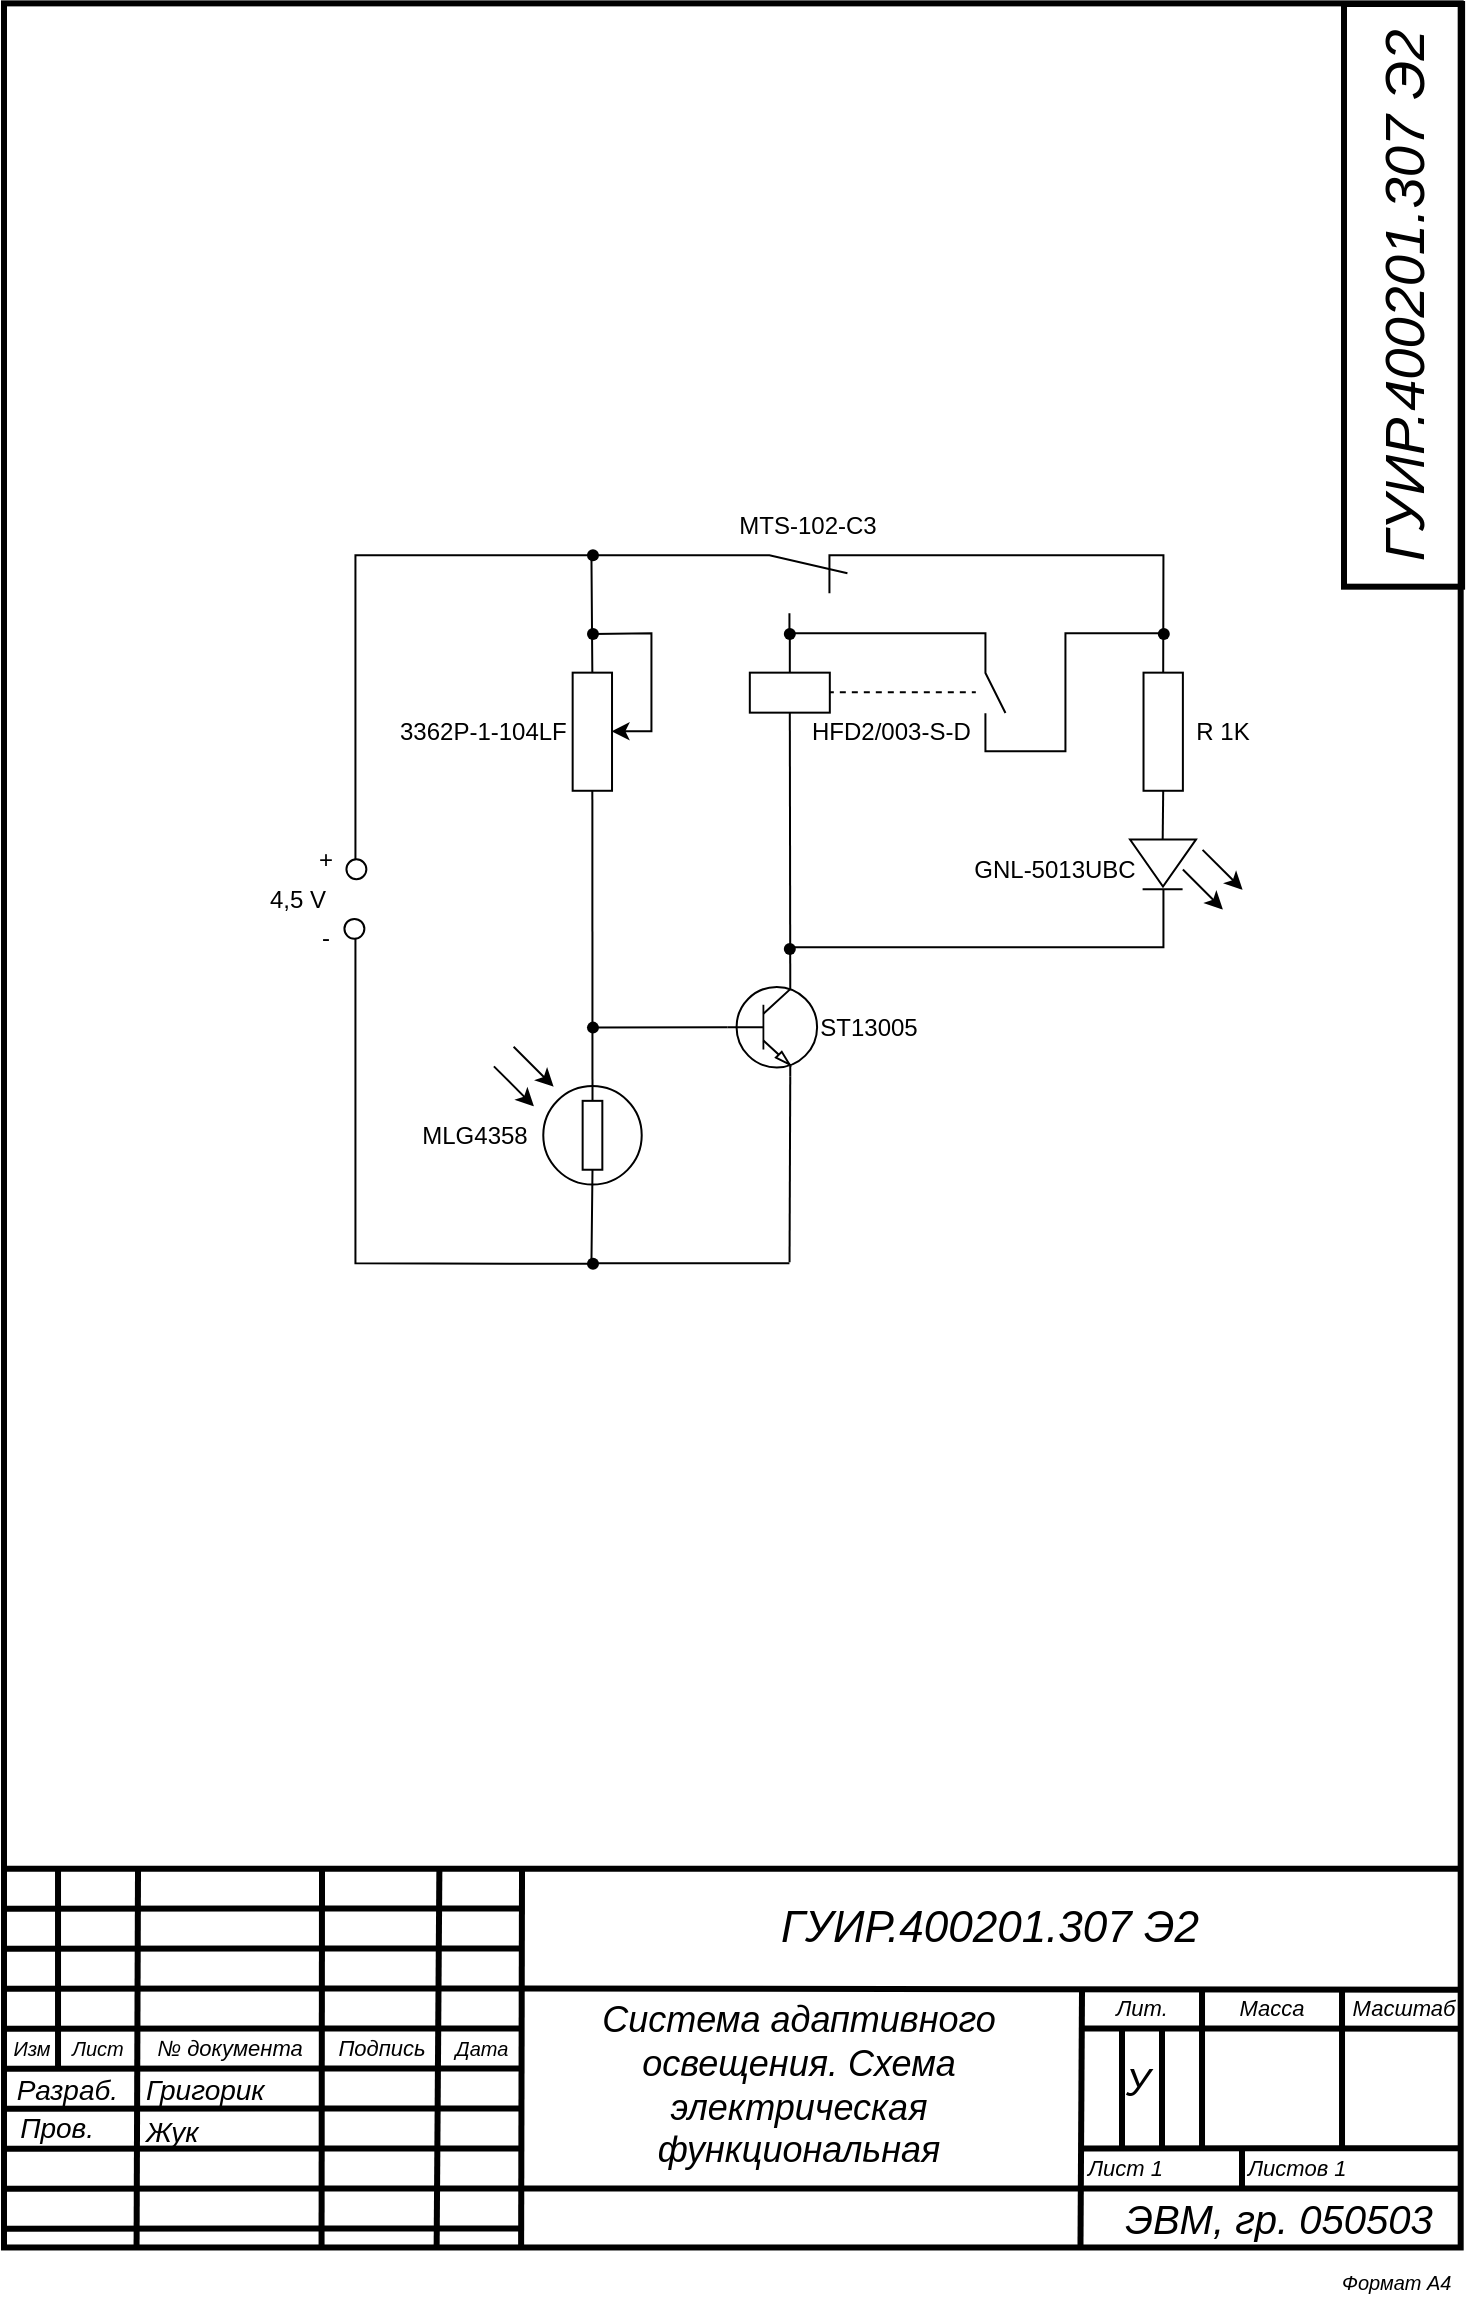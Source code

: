 <mxfile version="20.3.0" type="device"><diagram id="VF8pdzyM7ZL6L7GHboUC" name="Page-1"><mxGraphModel dx="2031" dy="1236" grid="1" gridSize="9.842" guides="0" tooltips="1" connect="1" arrows="1" fold="1" page="1" pageScale="1" pageWidth="827" pageHeight="1169" math="0" shadow="0"><root><mxCell id="0"/><mxCell id="1" parent="0"/><mxCell id="xArmvLwuSE5IhkVtCujg-1" value="" style="rounded=0;whiteSpace=wrap;html=1;strokeWidth=3;fillColor=none;container=0;" parent="1" vertex="1"><mxGeometry x="70.0" y="19.69" width="728.34" height="1122.05" as="geometry"/></mxCell><mxCell id="xArmvLwuSE5IhkVtCujg-2" style="vsdxID=165;edgeStyle=none;startArrow=none;endArrow=none;startSize=5;endSize=5;strokeWidth=3;strokeColor=#000000;spacingTop=-1;spacingBottom=-1;spacingLeft=-1;spacingRight=-1;verticalAlign=middle;html=1;labelBackgroundColor=#ffffff;rounded=0;" parent="1" edge="1"><mxGeometry relative="1" as="geometry"><Array as="points"/><mxPoint x="97.01" y="952.2" as="sourcePoint"/><mxPoint x="97.01" y="1052.2" as="targetPoint"/></mxGeometry></mxCell><mxCell id="xArmvLwuSE5IhkVtCujg-3" style="vsdxID=163;edgeStyle=none;startArrow=none;endArrow=none;startSize=5;endSize=5;strokeColor=#000000;spacingTop=-1;spacingBottom=-1;spacingLeft=-1;spacingRight=-1;verticalAlign=middle;html=1;labelBackgroundColor=#ffffff;rounded=0;strokeWidth=3;" parent="1" edge="1"><mxGeometry relative="1" as="geometry"><mxPoint as="offset"/><Array as="points"/><mxPoint x="71.28" y="1132.32" as="sourcePoint"/><mxPoint x="329.01" y="1132.2" as="targetPoint"/></mxGeometry></mxCell><mxCell id="xArmvLwuSE5IhkVtCujg-4" style="vsdxID=162;edgeStyle=none;startArrow=none;endArrow=none;startSize=5;endSize=5;strokeColor=#000000;spacingTop=-1;spacingBottom=-1;spacingLeft=-1;spacingRight=-1;verticalAlign=middle;html=1;labelBackgroundColor=#ffffff;rounded=0;strokeWidth=3;" parent="1" edge="1"><mxGeometry relative="1" as="geometry"><mxPoint as="offset"/><Array as="points"/><mxPoint x="71.28" y="1112.32" as="sourcePoint"/><mxPoint x="330.01" y="1112.2" as="targetPoint"/></mxGeometry></mxCell><mxCell id="xArmvLwuSE5IhkVtCujg-5" style="vsdxID=161;edgeStyle=none;startArrow=none;endArrow=none;startSize=5;endSize=5;strokeColor=#000000;spacingTop=-1;spacingBottom=-1;spacingLeft=-1;spacingRight=-1;verticalAlign=middle;html=1;labelBackgroundColor=#ffffff;rounded=0;strokeWidth=3;" parent="1" edge="1"><mxGeometry relative="1" as="geometry"><mxPoint as="offset"/><Array as="points"/><mxPoint x="71.28" y="1092.32" as="sourcePoint"/><mxPoint x="329.01" y="1092.2" as="targetPoint"/></mxGeometry></mxCell><mxCell id="xArmvLwuSE5IhkVtCujg-6" style="vsdxID=160;edgeStyle=none;startArrow=none;endArrow=none;startSize=5;endSize=5;strokeColor=#000000;spacingTop=-1;spacingBottom=-1;spacingLeft=-1;spacingRight=-1;verticalAlign=middle;html=1;labelBackgroundColor=#ffffff;rounded=0;strokeWidth=3;" parent="1" edge="1"><mxGeometry relative="1" as="geometry"><mxPoint as="offset"/><Array as="points"/><mxPoint x="71.28" y="1072.32" as="sourcePoint"/><mxPoint x="329.01" y="1072.2" as="targetPoint"/></mxGeometry></mxCell><mxCell id="xArmvLwuSE5IhkVtCujg-7" style="vsdxID=159;edgeStyle=none;startArrow=none;endArrow=none;startSize=5;endSize=5;strokeWidth=3;strokeColor=#000000;spacingTop=-1;spacingBottom=-1;spacingLeft=-1;spacingRight=-1;verticalAlign=middle;html=1;labelBackgroundColor=#ffffff;rounded=0;" parent="1" edge="1"><mxGeometry relative="1" as="geometry"><mxPoint as="offset"/><Array as="points"/><mxPoint x="71.28" y="1052.32" as="sourcePoint"/><mxPoint x="329.01" y="1052.2" as="targetPoint"/></mxGeometry></mxCell><mxCell id="xArmvLwuSE5IhkVtCujg-8" style="vsdxID=158;edgeStyle=none;startArrow=none;endArrow=none;startSize=5;endSize=5;strokeWidth=3;strokeColor=#000000;spacingTop=-1;spacingBottom=-1;spacingLeft=-1;spacingRight=-1;verticalAlign=middle;html=1;labelBackgroundColor=#ffffff;rounded=0;" parent="1" edge="1"><mxGeometry relative="1" as="geometry"><mxPoint as="offset"/><Array as="points"/><mxPoint x="71.28" y="1032.32" as="sourcePoint"/><mxPoint x="329.01" y="1032.2" as="targetPoint"/></mxGeometry></mxCell><mxCell id="xArmvLwuSE5IhkVtCujg-9" style="vsdxID=157;edgeStyle=none;startArrow=none;endArrow=none;startSize=5;endSize=5;strokeColor=#000000;spacingTop=-1;spacingBottom=-1;spacingLeft=-1;spacingRight=-1;verticalAlign=middle;html=1;labelBackgroundColor=#ffffff;rounded=0;strokeWidth=3;" parent="1" edge="1"><mxGeometry relative="1" as="geometry"><mxPoint as="offset"/><Array as="points"/><mxPoint x="71.28" y="1012.32" as="sourcePoint"/><mxPoint x="329.01" y="1012.2" as="targetPoint"/></mxGeometry></mxCell><mxCell id="xArmvLwuSE5IhkVtCujg-10" style="vsdxID=156;edgeStyle=none;startArrow=none;endArrow=none;startSize=5;endSize=5;strokeColor=#000000;spacingTop=-1;spacingBottom=-1;spacingLeft=-1;spacingRight=-1;verticalAlign=middle;html=1;labelBackgroundColor=#ffffff;rounded=0;strokeWidth=3;" parent="1" edge="1"><mxGeometry relative="1" as="geometry"><mxPoint as="offset"/><Array as="points"/><mxPoint x="71.28" y="992.32" as="sourcePoint"/><mxPoint x="329.01" y="992.2" as="targetPoint"/></mxGeometry></mxCell><mxCell id="xArmvLwuSE5IhkVtCujg-11" style="vsdxID=155;edgeStyle=none;startArrow=none;endArrow=none;startSize=5;endSize=5;strokeColor=#000000;spacingTop=-1;spacingBottom=-1;spacingLeft=-1;spacingRight=-1;verticalAlign=middle;html=1;labelBackgroundColor=#ffffff;rounded=0;strokeWidth=3;" parent="1" edge="1"><mxGeometry relative="1" as="geometry"><mxPoint as="offset"/><Array as="points"/><mxPoint x="71.28" y="972.32" as="sourcePoint"/><mxPoint x="329.01" y="972.2" as="targetPoint"/></mxGeometry></mxCell><mxCell id="xArmvLwuSE5IhkVtCujg-12" style="vsdxID=154;edgeStyle=none;startArrow=none;endArrow=none;startSize=5;endSize=5;strokeWidth=3;strokeColor=#000000;spacingTop=-1;spacingBottom=-1;spacingLeft=-1;spacingRight=-1;verticalAlign=middle;html=1;labelBackgroundColor=#ffffff;rounded=0;entryX=0.091;entryY=1;entryDx=0;entryDy=0;entryPerimeter=0;" parent="1" target="xArmvLwuSE5IhkVtCujg-1" edge="1"><mxGeometry relative="1" as="geometry"><Array as="points"/><mxPoint x="137.01" y="952.2" as="sourcePoint"/><mxPoint x="137.28" y="1157.32" as="targetPoint"/></mxGeometry></mxCell><mxCell id="xArmvLwuSE5IhkVtCujg-13" style="vsdxID=153;edgeStyle=none;startArrow=none;endArrow=none;startSize=5;endSize=5;strokeWidth=3;strokeColor=#000000;spacingTop=-1;spacingBottom=-1;spacingLeft=-1;spacingRight=-1;verticalAlign=middle;html=1;labelBackgroundColor=#ffffff;rounded=0;entryX=0.218;entryY=0.999;entryDx=0;entryDy=0;entryPerimeter=0;" parent="1" target="xArmvLwuSE5IhkVtCujg-1" edge="1"><mxGeometry relative="1" as="geometry"><Array as="points"/><mxPoint x="229.01" y="952.2" as="sourcePoint"/><mxPoint x="229.28" y="1154.32" as="targetPoint"/></mxGeometry></mxCell><mxCell id="xArmvLwuSE5IhkVtCujg-14" style="vsdxID=152;edgeStyle=none;startArrow=none;endArrow=none;startSize=5;endSize=5;strokeWidth=3;strokeColor=#000000;spacingTop=-1;spacingBottom=-1;spacingLeft=-1;spacingRight=-1;verticalAlign=middle;html=1;labelBackgroundColor=#ffffff;rounded=0;entryX=0.297;entryY=1;entryDx=0;entryDy=0;entryPerimeter=0;" parent="1" target="xArmvLwuSE5IhkVtCujg-1" edge="1"><mxGeometry relative="1" as="geometry"><Array as="points"/><mxPoint x="287.69" y="952.2" as="sourcePoint"/><mxPoint x="287.28" y="1157.32" as="targetPoint"/></mxGeometry></mxCell><mxCell id="xArmvLwuSE5IhkVtCujg-15" style="vsdxID=151;edgeStyle=none;startArrow=none;endArrow=none;startSize=5;endSize=5;strokeWidth=3;strokeColor=#000000;spacingTop=-1;spacingBottom=-1;spacingLeft=-1;spacingRight=-1;verticalAlign=middle;html=1;labelBackgroundColor=#ffffff;rounded=0;" parent="1" edge="1"><mxGeometry relative="1" as="geometry"><Array as="points"/><mxPoint x="739.01" y="1012.2" as="sourcePoint"/><mxPoint x="739.01" y="1092.2" as="targetPoint"/></mxGeometry></mxCell><mxCell id="xArmvLwuSE5IhkVtCujg-16" style="vsdxID=150;edgeStyle=none;startArrow=none;endArrow=none;startSize=5;endSize=5;strokeWidth=3;strokeColor=#000000;spacingTop=-1;spacingBottom=-1;spacingLeft=-1;spacingRight=-1;verticalAlign=middle;html=1;labelBackgroundColor=#ffffff;rounded=0;" parent="1" edge="1"><mxGeometry relative="1" as="geometry"><Array as="points"/><mxPoint x="689.01" y="1092.2" as="sourcePoint"/><mxPoint x="689.01" y="1112.2" as="targetPoint"/></mxGeometry></mxCell><mxCell id="xArmvLwuSE5IhkVtCujg-17" style="vsdxID=149;edgeStyle=none;startArrow=none;endArrow=none;startSize=5;endSize=5;strokeColor=#000000;spacingTop=-1;spacingBottom=-1;spacingLeft=-1;spacingRight=-1;verticalAlign=middle;html=1;labelBackgroundColor=#ffffff;rounded=0;strokeWidth=3;" parent="1" edge="1"><mxGeometry relative="1" as="geometry"><Array as="points"/><mxPoint x="649.01" y="1032.2" as="sourcePoint"/><mxPoint x="649.01" y="1092.2" as="targetPoint"/></mxGeometry></mxCell><mxCell id="xArmvLwuSE5IhkVtCujg-18" style="vsdxID=148;edgeStyle=none;startArrow=none;endArrow=none;startSize=5;endSize=5;strokeColor=#000000;spacingTop=-1;spacingBottom=-1;spacingLeft=-1;spacingRight=-1;verticalAlign=middle;html=1;labelBackgroundColor=#ffffff;rounded=0;strokeWidth=3;" parent="1" edge="1"><mxGeometry relative="1" as="geometry"><Array as="points"/><mxPoint x="629.01" y="1032.2" as="sourcePoint"/><mxPoint x="629.01" y="1092.2" as="targetPoint"/></mxGeometry></mxCell><mxCell id="xArmvLwuSE5IhkVtCujg-19" style="vsdxID=147;edgeStyle=none;startArrow=none;endArrow=none;startSize=5;endSize=5;strokeWidth=3;strokeColor=#000000;spacingTop=-1;spacingBottom=-1;spacingLeft=-1;spacingRight=-1;verticalAlign=middle;html=1;labelBackgroundColor=#ffffff;rounded=0;" parent="1" edge="1"><mxGeometry relative="1" as="geometry"><Array as="points"/><mxPoint x="669.01" y="1012.2" as="sourcePoint"/><mxPoint x="669.01" y="1092.2" as="targetPoint"/></mxGeometry></mxCell><mxCell id="xArmvLwuSE5IhkVtCujg-20" style="vsdxID=146;edgeStyle=none;startArrow=none;endArrow=none;startSize=5;endSize=5;strokeWidth=3;strokeColor=#000000;spacingTop=-1;spacingBottom=-1;spacingLeft=-1;spacingRight=-1;verticalAlign=middle;html=1;labelBackgroundColor=#ffffff;rounded=0;entryX=0.929;entryY=-0.131;entryDx=0;entryDy=0;entryPerimeter=0;" parent="1" target="xArmvLwuSE5IhkVtCujg-35" edge="1"><mxGeometry relative="1" as="geometry"><mxPoint as="offset"/><Array as="points"/><mxPoint x="609.01" y="1092.2" as="sourcePoint"/><mxPoint x="809.01" y="1092.2" as="targetPoint"/></mxGeometry></mxCell><mxCell id="xArmvLwuSE5IhkVtCujg-21" style="vsdxID=145;edgeStyle=none;startArrow=none;endArrow=none;startSize=5;endSize=5;strokeWidth=3;strokeColor=#000000;spacingTop=-1;spacingBottom=-1;spacingLeft=-1;spacingRight=-1;verticalAlign=middle;html=1;labelBackgroundColor=#ffffff;rounded=0;" parent="1" edge="1"><mxGeometry relative="1" as="geometry"><mxPoint as="offset"/><Array as="points"/><mxPoint x="609.01" y="1032.2" as="sourcePoint"/><mxPoint x="799.28" y="1032.32" as="targetPoint"/></mxGeometry></mxCell><mxCell id="xArmvLwuSE5IhkVtCujg-22" style="vsdxID=144;edgeStyle=none;startArrow=none;endArrow=none;startSize=5;endSize=5;strokeWidth=3;strokeColor=#000000;spacingTop=-1;spacingBottom=-1;spacingLeft=-1;spacingRight=-1;verticalAlign=middle;html=1;labelBackgroundColor=#ffffff;rounded=0;entryX=0.739;entryY=0.999;entryDx=0;entryDy=0;entryPerimeter=0;" parent="1" target="xArmvLwuSE5IhkVtCujg-1" edge="1"><mxGeometry relative="1" as="geometry"><Array as="points"/><mxPoint x="609.01" y="1012.2" as="sourcePoint"/><mxPoint x="609.28" y="1157.32" as="targetPoint"/></mxGeometry></mxCell><mxCell id="xArmvLwuSE5IhkVtCujg-23" style="vsdxID=143;edgeStyle=none;startArrow=none;endArrow=none;startSize=5;endSize=5;strokeWidth=3;strokeColor=#000000;spacingTop=-1;spacingBottom=-1;spacingLeft=-1;spacingRight=-1;verticalAlign=middle;html=1;labelBackgroundColor=#ffffff;rounded=0;" parent="1" edge="1"><mxGeometry relative="1" as="geometry"><Array as="points"/><mxPoint x="799.28" y="1112.32" as="sourcePoint"/><mxPoint x="330.01" y="1112.2" as="targetPoint"/></mxGeometry></mxCell><mxCell id="xArmvLwuSE5IhkVtCujg-24" style="vsdxID=142;edgeStyle=none;startArrow=none;endArrow=none;startSize=5;endSize=5;strokeWidth=3;strokeColor=#000000;spacingTop=-1;spacingBottom=-1;spacingLeft=-1;spacingRight=-1;verticalAlign=middle;html=1;labelBackgroundColor=#ffffff;rounded=0;entryX=0.355;entryY=1;entryDx=0;entryDy=0;entryPerimeter=0;" parent="1" target="xArmvLwuSE5IhkVtCujg-1" edge="1"><mxGeometry relative="1" as="geometry"><Array as="points"/><mxPoint x="329.01" y="952.2" as="sourcePoint"/><mxPoint x="329.28" y="1157.32" as="targetPoint"/></mxGeometry></mxCell><mxCell id="xArmvLwuSE5IhkVtCujg-25" style="vsdxID=141;edgeStyle=none;startArrow=none;endArrow=none;startSize=5;endSize=5;strokeWidth=3;strokeColor=#000000;spacingTop=-1;spacingBottom=-1;spacingLeft=-1;spacingRight=-1;verticalAlign=middle;html=1;labelBackgroundColor=#ffffff;rounded=0;exitX=0.998;exitY=1.028;exitDx=0;exitDy=0;exitPerimeter=0;" parent="1" source="xArmvLwuSE5IhkVtCujg-43" edge="1"><mxGeometry relative="1" as="geometry"><Array as="points"/><mxPoint x="809.01" y="1012.2" as="sourcePoint"/><mxPoint x="329.01" y="1012.2" as="targetPoint"/></mxGeometry></mxCell><mxCell id="xArmvLwuSE5IhkVtCujg-26" value="&lt;font style=&quot;font-family: &amp;#34;arial&amp;#34; ; color: rgb(0 , 0 , 0) ; direction: ltr ; letter-spacing: 0px ; line-height: 120% ; opacity: 1&quot;&gt;&lt;i&gt;&lt;font style=&quot;font-size: 10px&quot;&gt;Изм&lt;/font&gt;&lt;br&gt;&lt;/i&gt;&lt;/font&gt;" style="verticalAlign=middle;align=center;vsdxID=166;fillColor=none;gradientColor=none;shape=stencil(nZBLDoAgDERP0z3SIyjew0SURgSD+Lu9kMZoXLhwN9O+tukAlrNpJg1SzDH4QW/URgNYgZTkjA4UkwJUgGXng+6DX1zLfmoymdXo17xh5zmRJ6Q42BWCfc2oJfdAr+Yv+AP9Cb7OJ3H/2JG1HNGz/84klThPVCc=);strokeColor=none;strokeWidth=3;spacingTop=-1;spacingBottom=-1;spacingLeft=-1;spacingRight=-1;labelBackgroundColor=none;rounded=0;html=1;whiteSpace=wrap;" parent="1" vertex="1"><mxGeometry x="70.01" y="1034.2" width="28" height="16" as="geometry"/></mxCell><mxCell id="xArmvLwuSE5IhkVtCujg-27" value="&lt;font style=&quot;font-family: &amp;#34;arial&amp;#34; ; color: rgb(0 , 0 , 0) ; direction: ltr ; letter-spacing: 0px ; line-height: 120% ; opacity: 1&quot;&gt;&lt;i&gt;&lt;font style=&quot;font-size: 10px&quot;&gt;Лист&lt;/font&gt;&lt;br&gt;&lt;/i&gt;&lt;/font&gt;" style="verticalAlign=middle;align=center;vsdxID=167;fillColor=none;gradientColor=none;shape=stencil(nZBLDoAgDERP0z3SIyjew0SURgSD+Lu9kMZoXLhwN9O+tukAlrNpJg1SzDH4QW/URgNYgZTkjA4UkwJUgGXng+6DX1zLfmoymdXo17xh5zmRJ6Q42BWCfc2oJfdAr+Yv+AP9Cb7OJ3H/2JG1HNGz/84klThPVCc=);strokeColor=none;strokeWidth=3;spacingTop=-1;spacingBottom=-1;spacingLeft=-1;spacingRight=-1;labelBackgroundColor=none;rounded=0;html=1;whiteSpace=wrap;" parent="1" vertex="1"><mxGeometry x="99.01" y="1034.2" width="36" height="16" as="geometry"/></mxCell><mxCell id="xArmvLwuSE5IhkVtCujg-28" value="&lt;font style=&quot;font-size:11px;font-family:Arial;color:#000000;direction:ltr;letter-spacing:0px;line-height:120%;opacity:1&quot;&gt;&lt;i&gt;№ документа&lt;br/&gt;&lt;/i&gt;&lt;/font&gt;" style="verticalAlign=middle;align=center;vsdxID=168;fillColor=none;gradientColor=none;shape=stencil(nZBLDoAgDERP0z3SIyjew0SURgSD+Lu9kMZoXLhwN9O+tukAlrNpJg1SzDH4QW/URgNYgZTkjA4UkwJUgGXng+6DX1zLfmoymdXo17xh5zmRJ6Q42BWCfc2oJfdAr+Yv+AP9Cb7OJ3H/2JG1HNGz/84klThPVCc=);strokeColor=none;strokeWidth=3;spacingTop=-1;spacingBottom=-1;spacingLeft=-1;spacingRight=-1;labelBackgroundColor=none;rounded=0;html=1;whiteSpace=wrap;" parent="1" vertex="1"><mxGeometry x="139.01" y="1034.2" width="88" height="16" as="geometry"/></mxCell><mxCell id="xArmvLwuSE5IhkVtCujg-29" value="&lt;font style=&quot;font-size:11px;font-family:Arial;color:#000000;direction:ltr;letter-spacing:0px;line-height:120%;opacity:1&quot;&gt;&lt;i&gt;Подпись&lt;br/&gt;&lt;/i&gt;&lt;/font&gt;" style="verticalAlign=middle;align=center;vsdxID=169;fillColor=none;gradientColor=none;shape=stencil(nZBLDoAgDERP0z3SIyjew0SURgSD+Lu9kMZoXLhwN9O+tukAlrNpJg1SzDH4QW/URgNYgZTkjA4UkwJUgGXng+6DX1zLfmoymdXo17xh5zmRJ6Q42BWCfc2oJfdAr+Yv+AP9Cb7OJ3H/2JG1HNGz/84klThPVCc=);strokeColor=none;strokeWidth=3;spacingTop=-1;spacingBottom=-1;spacingLeft=-1;spacingRight=-1;labelBackgroundColor=none;rounded=0;html=1;whiteSpace=wrap;" parent="1" vertex="1"><mxGeometry x="231.01" y="1034.2" width="56" height="16" as="geometry"/></mxCell><mxCell id="xArmvLwuSE5IhkVtCujg-30" value="&lt;font style=&quot;font-family: &amp;#34;arial&amp;#34; ; color: rgb(0 , 0 , 0) ; direction: ltr ; letter-spacing: 0px ; line-height: 120% ; opacity: 1&quot;&gt;&lt;i&gt;&lt;font style=&quot;font-size: 10px&quot;&gt;Дата&lt;/font&gt;&lt;br&gt;&lt;/i&gt;&lt;/font&gt;" style="verticalAlign=middle;align=center;vsdxID=170;fillColor=none;gradientColor=none;shape=stencil(nZBLDoAgDERP0z3SIyjew0SURgSD+Lu9kMZoXLhwN9O+tukAlrNpJg1SzDH4QW/URgNYgZTkjA4UkwJUgGXng+6DX1zLfmoymdXo17xh5zmRJ6Q42BWCfc2oJfdAr+Yv+AP9Cb7OJ3H/2JG1HNGz/84klThPVCc=);strokeColor=none;strokeWidth=3;spacingTop=-1;spacingBottom=-1;spacingLeft=-1;spacingRight=-1;labelBackgroundColor=none;rounded=0;html=1;whiteSpace=wrap;" parent="1" vertex="1"><mxGeometry x="291.01" y="1034.2" width="36" height="16" as="geometry"/></mxCell><mxCell id="xArmvLwuSE5IhkVtCujg-31" value="&lt;p style=&quot;align:center;margin-left:0;margin-right:0;margin-top:0px;margin-bottom:0px;text-indent:0;valign:middle;direction:ltr;&quot;&gt;&lt;font style=&quot;font-size:11px;font-family:Arial;color:#000000;direction:ltr;letter-spacing:0px;line-height:120%;opacity:1&quot;&gt;&lt;i&gt;Лит&lt;/i&gt;&lt;/font&gt;&lt;font style=&quot;font-size:11px;font-family:Arial;color:#000000;direction:ltr;letter-spacing:0px;line-height:120%;opacity:1&quot;&gt;&lt;i&gt;.&lt;br/&gt;&lt;/i&gt;&lt;/font&gt;&lt;/p&gt;" style="verticalAlign=middle;align=center;vsdxID=171;fillColor=none;gradientColor=none;shape=stencil(nZBLDoAgDERP0z3SIyjew0SURgSD+Lu9kMZoXLhwN9O+tukAlrNpJg1SzDH4QW/URgNYgZTkjA4UkwJUgGXng+6DX1zLfmoymdXo17xh5zmRJ6Q42BWCfc2oJfdAr+Yv+AP9Cb7OJ3H/2JG1HNGz/84klThPVCc=);strokeColor=none;strokeWidth=3;spacingTop=-1;spacingBottom=-1;spacingLeft=-1;spacingRight=-1;labelBackgroundColor=none;rounded=0;html=1;whiteSpace=wrap;" parent="1" vertex="1"><mxGeometry x="611.01" y="1014.2" width="56" height="16" as="geometry"/></mxCell><mxCell id="xArmvLwuSE5IhkVtCujg-32" value="&lt;font style=&quot;font-size:11px;font-family:Arial;color:#000000;direction:ltr;letter-spacing:0px;line-height:120%;opacity:1&quot;&gt;&lt;i&gt;Масса&lt;br/&gt;&lt;/i&gt;&lt;/font&gt;" style="verticalAlign=middle;align=center;vsdxID=172;fillColor=none;gradientColor=none;shape=stencil(nZBLDoAgDERP0z3SIyjew0SURgSD+Lu9kMZoXLhwN9O+tukAlrNpJg1SzDH4QW/URgNYgZTkjA4UkwJUgGXng+6DX1zLfmoymdXo17xh5zmRJ6Q42BWCfc2oJfdAr+Yv+AP9Cb7OJ3H/2JG1HNGz/84klThPVCc=);strokeColor=none;strokeWidth=3;spacingTop=-1;spacingBottom=-1;spacingLeft=-1;spacingRight=-1;labelBackgroundColor=none;rounded=0;html=1;whiteSpace=wrap;" parent="1" vertex="1"><mxGeometry x="671.01" y="1014.2" width="66" height="16" as="geometry"/></mxCell><mxCell id="xArmvLwuSE5IhkVtCujg-33" value="&lt;font style=&quot;font-size:11px;font-family:Arial;color:#000000;direction:ltr;letter-spacing:0px;line-height:120%;opacity:1&quot;&gt;&lt;i&gt;Масштаб&lt;br/&gt;&lt;/i&gt;&lt;/font&gt;" style="verticalAlign=middle;align=center;vsdxID=173;fillColor=none;gradientColor=none;shape=stencil(nZBLDoAgDERP0z3SIyjew0SURgSD+Lu9kMZoXLhwN9O+tukAlrNpJg1SzDH4QW/URgNYgZTkjA4UkwJUgGXng+6DX1zLfmoymdXo17xh5zmRJ6Q42BWCfc2oJfdAr+Yv+AP9Cb7OJ3H/2JG1HNGz/84klThPVCc=);strokeColor=none;strokeWidth=3;spacingTop=-1;spacingBottom=-1;spacingLeft=-1;spacingRight=-1;labelBackgroundColor=none;rounded=0;html=1;whiteSpace=wrap;" parent="1" vertex="1"><mxGeometry x="741.01" y="1014.2" width="58.35" height="16" as="geometry"/></mxCell><mxCell id="xArmvLwuSE5IhkVtCujg-34" value="&lt;p style=&quot;margin-left: 0 ; margin-right: 0 ; margin-top: 0px ; margin-bottom: 0px ; text-indent: 0 ; direction: ltr&quot;&gt;&lt;font style=&quot;font-size: 11px ; font-family: &amp;#34;arial&amp;#34; ; color: #000000 ; direction: ltr ; letter-spacing: 0px ; line-height: 120% ; opacity: 1&quot;&gt;&lt;i&gt;Лист 1&lt;/i&gt;&lt;/font&gt;&lt;font style=&quot;font-size: 11px ; font-family: &amp;#34;arial&amp;#34; ; color: #000000 ; direction: ltr ; letter-spacing: 0px ; line-height: 120% ; opacity: 1&quot;&gt;&lt;i&gt;&amp;nbsp;&lt;br&gt;&lt;/i&gt;&lt;/font&gt;&lt;/p&gt;" style="verticalAlign=middle;align=left;vsdxID=174;fillColor=none;gradientColor=none;shape=stencil(nZBLDoAgDERP0z3SIyjew0SURgSD+Lu9kMZoXLhwN9O+tukAlrNpJg1SzDH4QW/URgNYgZTkjA4UkwJUgGXng+6DX1zLfmoymdXo17xh5zmRJ6Q42BWCfc2oJfdAr+Yv+AP9Cb7OJ3H/2JG1HNGz/84klThPVCc=);strokeColor=none;strokeWidth=3;spacingTop=-1;spacingBottom=-1;spacingLeft=-1;spacingRight=-1;labelBackgroundColor=none;rounded=0;html=1;whiteSpace=wrap;" parent="1" vertex="1"><mxGeometry x="611.01" y="1094.2" width="132.8" height="16" as="geometry"/></mxCell><mxCell id="xArmvLwuSE5IhkVtCujg-35" value="&lt;p style=&quot;align:left;margin-left:0;margin-right:0;margin-top:0px;margin-bottom:0px;text-indent:0;valign:middle;direction:ltr;&quot;&gt;&lt;font style=&quot;font-size:11px;font-family:Arial;color:#000000;direction:ltr;letter-spacing:0px;line-height:120%;opacity:1&quot;&gt;&lt;i&gt;Листов             1&lt;/i&gt;&lt;/font&gt;&lt;font style=&quot;font-size:11px;font-family:Arial;color:#000000;direction:ltr;letter-spacing:0px;line-height:120%;opacity:1&quot;&gt;&lt;i&gt;&lt;br/&gt;&lt;/i&gt;&lt;/font&gt;&lt;/p&gt;" style="verticalAlign=middle;align=left;vsdxID=175;fillColor=none;gradientColor=none;shape=stencil(nZBLDoAgDERP0z3SIyjew0SURgSD+Lu9kMZoXLhwN9O+tukAlrNpJg1SzDH4QW/URgNYgZTkjA4UkwJUgGXng+6DX1zLfmoymdXo17xh5zmRJ6Q42BWCfc2oJfdAr+Yv+AP9Cb7OJ3H/2JG1HNGz/84klThPVCc=);strokeColor=none;strokeWidth=3;spacingTop=-1;spacingBottom=-1;spacingLeft=-1;spacingRight=-1;labelBackgroundColor=none;rounded=0;html=1;whiteSpace=wrap;" parent="1" vertex="1"><mxGeometry x="691.01" y="1094.2" width="116" height="16" as="geometry"/></mxCell><mxCell id="xArmvLwuSE5IhkVtCujg-36" value="&lt;p style=&quot;margin-left: 0 ; margin-right: 0 ; margin-top: 0px ; margin-bottom: 0px ; text-indent: 0 ; direction: ltr&quot;&gt;&lt;font style=&quot;font-family: &amp;#34;arial&amp;#34; ; color: rgb(0 , 0 , 0) ; direction: ltr ; letter-spacing: 0px ; line-height: 120% ; opacity: 1&quot;&gt;&lt;i&gt;&lt;font style=&quot;font-size: 14px&quot;&gt;Григорик&lt;/font&gt;&lt;br&gt;&lt;/i&gt;&lt;/font&gt;&lt;/p&gt;" style="verticalAlign=middle;align=left;vsdxID=176;fillColor=none;gradientColor=none;shape=stencil(nZBLDoAgDERP0z3SIyjew0SURgSD+Lu9kMZoXLhwN9O+tukAlrNpJg1SzDH4QW/URgNYgZTkjA4UkwJUgGXng+6DX1zLfmoymdXo17xh5zmRJ6Q42BWCfc2oJfdAr+Yv+AP9Cb7OJ3H/2JG1HNGz/84klThPVCc=);strokeColor=none;strokeWidth=3;spacingTop=-1;spacingBottom=-1;spacingLeft=-1;spacingRight=-1;labelBackgroundColor=none;rounded=0;html=1;whiteSpace=wrap;" parent="1" vertex="1"><mxGeometry x="140.01" y="1051.2" width="88" height="24" as="geometry"/></mxCell><mxCell id="xArmvLwuSE5IhkVtCujg-37" value="&lt;p style=&quot;align:right;margin-left:0;margin-right:0;margin-top:0px;margin-bottom:0px;text-indent:0;valign:middle;direction:ltr;&quot;&gt;&lt;font style=&quot;font-size:14px;font-family:Arial;color:#000000;direction:ltr;letter-spacing:0px;line-height:120%;opacity:1&quot;&gt;&lt;i&gt;Пров.&lt;br/&gt;&lt;/i&gt;&lt;/font&gt;&lt;/p&gt;" style="verticalAlign=middle;align=right;vsdxID=177;fillColor=none;gradientColor=none;shape=stencil(nZBLDoAgDERP0z3SIyjew0SURgSD+Lu9kMZoXLhwN9O+tukAlrNpJg1SzDH4QW/URgNYgZTkjA4UkwJUgGXng+6DX1zLfmoymdXo17xh5zmRJ6Q42BWCfc2oJfdAr+Yv+AP9Cb7OJ3H/2JG1HNGz/84klThPVCc=);strokeColor=none;strokeWidth=3;spacingTop=-1;spacingBottom=-1;spacingLeft=-1;spacingRight=-1;labelBackgroundColor=none;rounded=0;html=1;whiteSpace=wrap;" parent="1" vertex="1"><mxGeometry x="70.01" y="1070.31" width="46" height="23" as="geometry"/></mxCell><mxCell id="xArmvLwuSE5IhkVtCujg-38" value="&lt;p style=&quot;margin-left: 0 ; margin-right: 0 ; margin-top: 0px ; margin-bottom: 0px ; text-indent: 0 ; direction: ltr&quot;&gt;&lt;font style=&quot;font-family: &amp;#34;arial&amp;#34; ; color: rgb(0 , 0 , 0) ; direction: ltr ; letter-spacing: 0px ; line-height: 120% ; opacity: 1&quot;&gt;&lt;i&gt;&lt;font style=&quot;font-size: 14px&quot;&gt;Разраб.&lt;/font&gt;&lt;br&gt;&lt;/i&gt;&lt;/font&gt;&lt;/p&gt;" style="verticalAlign=middle;align=right;vsdxID=178;fillColor=none;gradientColor=none;shape=stencil(nZBLDoAgDERP0z3SIyjew0SURgSD+Lu9kMZoXLhwN9O+tukAlrNpJg1SzDH4QW/URgNYgZTkjA4UkwJUgGXng+6DX1zLfmoymdXo17xh5zmRJ6Q42BWCfc2oJfdAr+Yv+AP9Cb7OJ3H/2JG1HNGz/84klThPVCc=);strokeColor=none;strokeWidth=3;spacingTop=-1;spacingBottom=-1;spacingLeft=-1;spacingRight=-1;labelBackgroundColor=none;rounded=0;html=1;whiteSpace=wrap;" parent="1" vertex="1"><mxGeometry x="71.01" y="1054.2" width="57.05" height="17" as="geometry"/></mxCell><mxCell id="xArmvLwuSE5IhkVtCujg-39" value="&lt;p style=&quot;margin-left: 0 ; margin-right: 0 ; margin-top: 0px ; margin-bottom: 0px ; text-indent: 0 ; direction: ltr&quot;&gt;&lt;font face=&quot;arial&quot;&gt;&lt;span style=&quot;font-size: 14px;&quot;&gt;&lt;i&gt;Жук&lt;/i&gt;&lt;/span&gt;&lt;/font&gt;&lt;/p&gt;" style="verticalAlign=middle;align=left;vsdxID=179;fillColor=none;gradientColor=none;shape=stencil(nZBLDoAgDERP0z3SIyjew0SURgSD+Lu9kMZoXLhwN9O+tukAlrNpJg1SzDH4QW/URgNYgZTkjA4UkwJUgGXng+6DX1zLfmoymdXo17xh5zmRJ6Q42BWCfc2oJfdAr+Yv+AP9Cb7OJ3H/2JG1HNGz/84klThPVCc=);strokeColor=none;strokeWidth=3;spacingTop=-1;spacingBottom=-1;spacingLeft=-1;spacingRight=-1;labelBackgroundColor=none;rounded=0;html=1;whiteSpace=wrap;" parent="1" vertex="1"><mxGeometry x="140.01" y="1074.2" width="64" height="20" as="geometry"/></mxCell><mxCell id="xArmvLwuSE5IhkVtCujg-40" value="&lt;p style=&quot;margin-left: 0 ; margin-right: 0 ; margin-top: 0px ; margin-bottom: 0px ; text-indent: 0 ; direction: ltr&quot;&gt;&lt;font style=&quot;font-family: &amp;#34;arial&amp;#34; ; color: rgb(0 , 0 , 0) ; direction: ltr ; letter-spacing: 0px ; line-height: 120% ; opacity: 1&quot; size=&quot;1&quot;&gt;&lt;i style=&quot;font-size: 20px&quot;&gt;ЭВМ, гр. 050503&lt;/i&gt;&lt;/font&gt;&lt;font style=&quot;font-size: 19px ; font-family: &amp;#34;arial&amp;#34; ; color: #000000 ; direction: ltr ; letter-spacing: 0px ; line-height: 120% ; opacity: 1&quot;&gt;&lt;i&gt;&lt;br&gt;&lt;/i&gt;&lt;/font&gt;&lt;/p&gt;" style="verticalAlign=middle;align=center;vsdxID=180;fillColor=none;gradientColor=none;shape=stencil(nZBLDoAgDERP0z3SIyjew0SURgSD+Lu9kMZoXLhwN9O+tukAlrNpJg1SzDH4QW/URgNYgZTkjA4UkwJUgGXng+6DX1zLfmoymdXo17xh5zmRJ6Q42BWCfc2oJfdAr+Yv+AP9Cb7OJ3H/2JG1HNGz/84klThPVCc=);strokeColor=none;strokeWidth=3;spacingTop=-1;spacingBottom=-1;spacingLeft=-1;spacingRight=-1;labelBackgroundColor=none;rounded=0;html=1;whiteSpace=wrap;" parent="1" vertex="1"><mxGeometry x="611.01" y="1109.68" width="193" height="39.37" as="geometry"/></mxCell><mxCell id="xArmvLwuSE5IhkVtCujg-41" value="&lt;font style=&quot;font-size:19px;font-family:Arial;color:#000000;direction:ltr;letter-spacing:0px;line-height:120%;opacity:1&quot;&gt;&lt;i&gt;У&lt;br&gt;&lt;/i&gt;&lt;/font&gt;" style="verticalAlign=middle;align=left;vsdxID=441;fillColor=none;gradientColor=none;shape=stencil(nZBLDoAgDERP0z3SIyjew0SURgSD+Lu9kMZoXLhwN9O+tukAlrNpJg1SzDH4QW/URgNYgZTkjA4UkwJUgGXng+6DX1zLfmoymdXo17xh5zmRJ6Q42BWCfc2oJfdAr+Yv+AP9Cb7OJ3H/2JG1HNGz/84klThPVCc=);strokeColor=none;strokeWidth=3;spacingTop=-1;spacingBottom=-1;spacingLeft=-1;spacingRight=-1;labelBackgroundColor=none;rounded=0;html=1;whiteSpace=wrap;" parent="1" vertex="1"><mxGeometry x="630.01" y="1052.2" width="20" height="16" as="geometry"/></mxCell><mxCell id="xArmvLwuSE5IhkVtCujg-42" value="&lt;font face=&quot;arial&quot; style=&quot;font-size: 18px;&quot;&gt;&lt;span style=&quot;font-size: 18px;&quot;&gt;&lt;i style=&quot;font-size: 18px;&quot;&gt;Система адаптивного освещения. Схема электрическая функциональная&lt;/i&gt;&lt;/span&gt;&lt;/font&gt;" style="text;whiteSpace=wrap;html=1;fontSize=18;fontFamily=Verdana;align=center;labelBackgroundColor=none;verticalAlign=middle;strokeWidth=3;fillColor=none;" parent="1" vertex="1"><mxGeometry x="330.01" y="1011.25" width="275" height="100" as="geometry"/></mxCell><mxCell id="xArmvLwuSE5IhkVtCujg-43" value="&lt;i&gt;&lt;font style=&quot;font-size: 22px&quot;&gt;ГУИР.400201.307 Э2&lt;/font&gt;&lt;/i&gt;" style="text;whiteSpace=wrap;align=center;html=1;verticalAlign=middle;" parent="1" vertex="1"><mxGeometry x="326.92" y="952.2" width="472.44" height="59.06" as="geometry"/></mxCell><mxCell id="xArmvLwuSE5IhkVtCujg-44" value="" style="endArrow=none;html=1;strokeWidth=3;" parent="1" edge="1"><mxGeometry width="50" height="50" relative="1" as="geometry"><mxPoint x="71.28" y="952.32" as="sourcePoint"/><mxPoint x="799.28" y="952.32" as="targetPoint"/></mxGeometry></mxCell><mxCell id="xArmvLwuSE5IhkVtCujg-45" value="&lt;i style=&quot;color: rgb(0 , 0 , 0) ; font-weight: 400 ; letter-spacing: normal ; text-align: center ; text-indent: 0px ; text-transform: none ; word-spacing: 0px ; font-family: &amp;quot;arial&amp;quot; ; font-size: 28px&quot;&gt;ГУИР.400201.307 Э2&lt;br&gt;&lt;/i&gt;" style="rounded=0;whiteSpace=wrap;html=1;strokeWidth=3;horizontal=0;fillColor=none;verticalAlign=middle;" parent="1" vertex="1"><mxGeometry x="740" y="20.0" width="59.05" height="291.34" as="geometry"/></mxCell><mxCell id="xArmvLwuSE5IhkVtCujg-46" value="&lt;i style=&quot;font-family: &amp;#34;arial&amp;#34; ; font-weight: 400 ; letter-spacing: normal ; text-align: right ; text-indent: 0px ; text-transform: none ; word-spacing: 0px&quot;&gt;&lt;font style=&quot;font-size: 10px&quot;&gt;Формат А4&lt;/font&gt;&lt;/i&gt;" style="text;whiteSpace=wrap;html=1;fontSize=7;fontFamily=Verdana;labelBackgroundColor=none;verticalAlign=middle;" parent="1" vertex="1"><mxGeometry x="737.01" y="1149.05" width="59.05" height="19.68" as="geometry"/></mxCell><mxCell id="ux2NHp9MB0GjHiiv_qwt-120" value="" style="rounded=0;whiteSpace=wrap;html=1;" parent="1" vertex="1"><mxGeometry x="639.76" y="354.33" width="19.68" height="59.06" as="geometry"/></mxCell><mxCell id="ux2NHp9MB0GjHiiv_qwt-121" value="" style="endArrow=none;html=1;rounded=0;exitX=0.5;exitY=0;exitDx=0;exitDy=0;" parent="1" source="ux2NHp9MB0GjHiiv_qwt-120" edge="1"><mxGeometry width="50" height="50" relative="1" as="geometry"><mxPoint x="423.22" y="406.54" as="sourcePoint"/><mxPoint x="482.72" y="314.64" as="targetPoint"/><Array as="points"><mxPoint x="649.72" y="295.64"/><mxPoint x="482.72" y="295.64"/></Array></mxGeometry></mxCell><mxCell id="ux2NHp9MB0GjHiiv_qwt-128" value="" style="endArrow=none;html=1;rounded=0;entryX=0.5;entryY=1;entryDx=0;entryDy=0;" parent="1" target="ux2NHp9MB0GjHiiv_qwt-120" edge="1"><mxGeometry width="50" height="50" relative="1" as="geometry"><mxPoint x="649.3" y="442.64" as="sourcePoint"/><mxPoint x="601.8" y="436.54" as="targetPoint"/></mxGeometry></mxCell><mxCell id="ux2NHp9MB0GjHiiv_qwt-136" value="" style="triangle;whiteSpace=wrap;html=1;rotation=90;" parent="1" vertex="1"><mxGeometry x="637.76" y="433.07" width="23.46" height="32.94" as="geometry"/></mxCell><mxCell id="ux2NHp9MB0GjHiiv_qwt-137" value="" style="endArrow=classic;html=1;rounded=0;" parent="1" edge="1"><mxGeometry width="50" height="50" relative="1" as="geometry"><mxPoint x="669.3" y="442.92" as="sourcePoint"/><mxPoint x="689.3" y="462.92" as="targetPoint"/></mxGeometry></mxCell><mxCell id="ux2NHp9MB0GjHiiv_qwt-138" value="" style="endArrow=classic;html=1;rounded=0;" parent="1" edge="1"><mxGeometry width="50" height="50" relative="1" as="geometry"><mxPoint x="659.442" y="452.762" as="sourcePoint"/><mxPoint x="679.442" y="472.762" as="targetPoint"/></mxGeometry></mxCell><mxCell id="ux2NHp9MB0GjHiiv_qwt-139" value="" style="endArrow=none;html=1;rounded=0;" parent="1" edge="1"><mxGeometry width="50" height="50" relative="1" as="geometry"><mxPoint x="639.3" y="462.64" as="sourcePoint"/><mxPoint x="659.3" y="462.64" as="targetPoint"/></mxGeometry></mxCell><mxCell id="ux2NHp9MB0GjHiiv_qwt-140" value="" style="endArrow=none;html=1;rounded=0;" parent="1" edge="1"><mxGeometry width="50" height="50" relative="1" as="geometry"><mxPoint x="462.72" y="491.64" as="sourcePoint"/><mxPoint x="649.72" y="462.64" as="targetPoint"/><Array as="points"><mxPoint x="649.72" y="491.64"/></Array></mxGeometry></mxCell><mxCell id="ux2NHp9MB0GjHiiv_qwt-144" value="" style="endArrow=none;html=1;rounded=0;entryX=0.7;entryY=1;entryDx=0;entryDy=0;entryPerimeter=0;" parent="1" edge="1" target="ux2NHp9MB0GjHiiv_qwt-155"><mxGeometry width="50" height="50" relative="1" as="geometry"><mxPoint x="462.77" y="649.17" as="sourcePoint"/><mxPoint x="462.597" y="570.87" as="targetPoint"/></mxGeometry></mxCell><mxCell id="ux2NHp9MB0GjHiiv_qwt-148" value="" style="shape=waypoint;sketch=0;size=6;pointerEvents=1;points=[];fillColor=none;resizable=0;rotatable=0;perimeter=centerPerimeter;snapToPoint=1;" parent="1" vertex="1"><mxGeometry x="442.912" y="314.963" width="40" height="40" as="geometry"/></mxCell><mxCell id="ux2NHp9MB0GjHiiv_qwt-152" value="" style="ellipse;whiteSpace=wrap;html=1;aspect=fixed;container=0;" parent="1" vertex="1"><mxGeometry x="339.64" y="561.03" width="49.22" height="49.22" as="geometry"/></mxCell><mxCell id="ux2NHp9MB0GjHiiv_qwt-153" value="" style="rounded=0;whiteSpace=wrap;html=1;rotation=-90;container=0;" parent="1" vertex="1"><mxGeometry x="347.02" y="580.72" width="34.45" height="9.85" as="geometry"/></mxCell><mxCell id="ux2NHp9MB0GjHiiv_qwt-154" value="" style="rounded=0;whiteSpace=wrap;html=1;" parent="1" vertex="1"><mxGeometry x="354.33" y="354.33" width="19.68" height="59.06" as="geometry"/></mxCell><mxCell id="ux2NHp9MB0GjHiiv_qwt-155" value="" style="verticalLabelPosition=bottom;shadow=0;dashed=0;align=center;html=1;verticalAlign=top;shape=mxgraph.electrical.transistors.npn_transistor_1;" parent="1" vertex="1"><mxGeometry x="430.07" y="506.97" width="48.22" height="49.21" as="geometry"/></mxCell><mxCell id="ux2NHp9MB0GjHiiv_qwt-157" value="" style="endArrow=none;html=1;rounded=0;entryX=0.5;entryY=0;entryDx=0;entryDy=0;" parent="1" target="ux2NHp9MB0GjHiiv_qwt-154" edge="1"><mxGeometry width="50" height="50" relative="1" as="geometry"><mxPoint x="491.72" y="304.64" as="sourcePoint"/><mxPoint x="413.38" y="305.44" as="targetPoint"/><Array as="points"><mxPoint x="452.72" y="295.64"/><mxPoint x="363.72" y="295.64"/></Array></mxGeometry></mxCell><mxCell id="_hi_I4jOy0hWFpMdpqPl-1" value="" style="endArrow=none;dashed=1;html=1;rounded=0;" edge="1" parent="1"><mxGeometry width="50" height="50" relative="1" as="geometry"><mxPoint x="475.91" y="364.18" as="sourcePoint"/><mxPoint x="555.91" y="364.18" as="targetPoint"/></mxGeometry></mxCell><mxCell id="_hi_I4jOy0hWFpMdpqPl-4" value="" style="endArrow=none;html=1;rounded=0;entryX=0.5;entryY=1;entryDx=0;entryDy=0;exitX=0.7;exitY=0;exitDx=0;exitDy=0;exitPerimeter=0;" edge="1" parent="1" source="ux2NHp9MB0GjHiiv_qwt-155" target="_hi_I4jOy0hWFpMdpqPl-6"><mxGeometry width="50" height="50" relative="1" as="geometry"><mxPoint x="462.72" y="501.64" as="sourcePoint"/><mxPoint x="462.91" y="383.86" as="targetPoint"/></mxGeometry></mxCell><mxCell id="_hi_I4jOy0hWFpMdpqPl-6" value="" style="rounded=0;whiteSpace=wrap;html=1;" vertex="1" parent="1"><mxGeometry x="442.91" y="354.33" width="40" height="20" as="geometry"/></mxCell><mxCell id="_hi_I4jOy0hWFpMdpqPl-8" value="" style="endArrow=none;html=1;rounded=0;" edge="1" parent="1"><mxGeometry width="50" height="50" relative="1" as="geometry"><mxPoint x="649.72" y="334.65" as="sourcePoint"/><mxPoint x="560.71" y="374.67" as="targetPoint"/><Array as="points"><mxPoint x="600.72" y="334.65"/><mxPoint x="600.72" y="393.65"/><mxPoint x="560.72" y="393.65"/></Array></mxGeometry></mxCell><mxCell id="_hi_I4jOy0hWFpMdpqPl-14" value="" style="endArrow=none;html=1;rounded=0;" edge="1" parent="1"><mxGeometry width="50" height="50" relative="1" as="geometry"><mxPoint x="462.72" y="324.64" as="sourcePoint"/><mxPoint x="570.72" y="374.49" as="targetPoint"/><Array as="points"><mxPoint x="462.72" y="334.64"/><mxPoint x="560.72" y="334.64"/><mxPoint x="560.72" y="354.49"/></Array></mxGeometry></mxCell><mxCell id="_hi_I4jOy0hWFpMdpqPl-15" value="" style="endArrow=none;html=1;rounded=0;entryX=0.5;entryY=0;entryDx=0;entryDy=0;" edge="1" parent="1" source="ux2NHp9MB0GjHiiv_qwt-148" target="_hi_I4jOy0hWFpMdpqPl-6"><mxGeometry width="50" height="50" relative="1" as="geometry"><mxPoint x="462.72" y="344.64" as="sourcePoint"/><mxPoint x="492.122" y="383.862" as="targetPoint"/></mxGeometry></mxCell><mxCell id="_hi_I4jOy0hWFpMdpqPl-17" value="" style="shape=waypoint;sketch=0;size=6;pointerEvents=1;points=[];fillColor=none;resizable=0;rotatable=0;perimeter=centerPerimeter;snapToPoint=1;" vertex="1" parent="1"><mxGeometry x="442.915" y="472.445" width="40" height="40" as="geometry"/></mxCell><mxCell id="_hi_I4jOy0hWFpMdpqPl-18" value="" style="shape=waypoint;sketch=0;size=6;pointerEvents=1;points=[];fillColor=none;resizable=0;rotatable=0;perimeter=centerPerimeter;snapToPoint=1;" vertex="1" parent="1"><mxGeometry x="629.915" y="314.965" width="40" height="40" as="geometry"/></mxCell><mxCell id="_hi_I4jOy0hWFpMdpqPl-19" value="" style="endArrow=none;html=1;rounded=0;entryX=0.5;entryY=1;entryDx=0;entryDy=0;exitX=1;exitY=0.5;exitDx=0;exitDy=0;" edge="1" parent="1" source="ux2NHp9MB0GjHiiv_qwt-153" target="ux2NHp9MB0GjHiiv_qwt-154"><mxGeometry width="50" height="50" relative="1" as="geometry"><mxPoint x="373.72" y="522.64" as="sourcePoint"/><mxPoint x="423.72" y="472.64" as="targetPoint"/></mxGeometry></mxCell><mxCell id="_hi_I4jOy0hWFpMdpqPl-20" value="" style="endArrow=none;html=1;rounded=0;exitX=0;exitY=0.5;exitDx=0;exitDy=0;" edge="1" parent="1" source="ux2NHp9MB0GjHiiv_qwt-153"><mxGeometry width="50" height="50" relative="1" as="geometry"><mxPoint x="374.087" y="578.262" as="sourcePoint"/><mxPoint x="462.72" y="649.64" as="targetPoint"/><Array as="points"><mxPoint x="363.72" y="649.64"/></Array></mxGeometry></mxCell><mxCell id="_hi_I4jOy0hWFpMdpqPl-21" value="" style="shape=waypoint;sketch=0;size=6;pointerEvents=1;points=[];fillColor=none;resizable=0;rotatable=0;perimeter=centerPerimeter;snapToPoint=1;" vertex="1" parent="1"><mxGeometry x="344.487" y="511.808" width="40" height="40" as="geometry"/></mxCell><mxCell id="_hi_I4jOy0hWFpMdpqPl-22" value="" style="endArrow=none;html=1;rounded=0;entryX=0;entryY=0.5;entryDx=0;entryDy=0;entryPerimeter=0;" edge="1" parent="1" source="_hi_I4jOy0hWFpMdpqPl-21" target="ux2NHp9MB0GjHiiv_qwt-155"><mxGeometry width="50" height="50" relative="1" as="geometry"><mxPoint x="363.72" y="551.64" as="sourcePoint"/><mxPoint x="413.72" y="501.64" as="targetPoint"/></mxGeometry></mxCell><mxCell id="_hi_I4jOy0hWFpMdpqPl-23" value="" style="endArrow=none;html=1;rounded=0;" edge="1" parent="1" target="_hi_I4jOy0hWFpMdpqPl-25"><mxGeometry width="50" height="50" relative="1" as="geometry"><mxPoint x="245.72" y="452.64" as="sourcePoint"/><mxPoint x="285.72" y="541.64" as="targetPoint"/><Array as="points"><mxPoint x="245.72" y="295.64"/></Array></mxGeometry></mxCell><mxCell id="_hi_I4jOy0hWFpMdpqPl-24" value="" style="shape=waypoint;sketch=0;size=6;pointerEvents=1;points=[];fillColor=none;resizable=0;rotatable=0;perimeter=centerPerimeter;snapToPoint=1;" vertex="1" parent="1"><mxGeometry x="344.49" y="629.92" width="40" height="40" as="geometry"/></mxCell><mxCell id="_hi_I4jOy0hWFpMdpqPl-25" value="" style="shape=waypoint;sketch=0;size=6;pointerEvents=1;points=[];fillColor=none;resizable=0;rotatable=0;perimeter=centerPerimeter;snapToPoint=1;" vertex="1" parent="1"><mxGeometry x="344.482" y="275.592" width="40" height="40" as="geometry"/></mxCell><mxCell id="_hi_I4jOy0hWFpMdpqPl-26" value="" style="endArrow=none;html=1;rounded=0;" edge="1" parent="1" target="_hi_I4jOy0hWFpMdpqPl-24"><mxGeometry width="50" height="50" relative="1" as="geometry"><mxPoint x="245.72" y="482.64" as="sourcePoint"/><mxPoint x="285.72" y="531.64" as="targetPoint"/><Array as="points"><mxPoint x="245.72" y="649.64"/></Array></mxGeometry></mxCell><mxCell id="_hi_I4jOy0hWFpMdpqPl-27" value="&lt;span style=&quot;font-family: Helvetica; font-size: 12px; font-style: normal; font-variant-ligatures: normal; font-variant-caps: normal; font-weight: 400; letter-spacing: normal; orphans: 2; text-align: center; text-indent: 0px; text-transform: none; widows: 2; word-spacing: 0px; -webkit-text-stroke-width: 0px; text-decoration-thickness: initial; text-decoration-style: initial; text-decoration-color: initial; float: none; display: inline !important;&quot;&gt;3362P-1-104LF&lt;/span&gt;" style="text;whiteSpace=wrap;html=1;fontColor=default;labelBackgroundColor=none;verticalAlign=middle;" vertex="1" parent="1"><mxGeometry x="265.75" y="374.02" width="88.58" height="19.68" as="geometry"/></mxCell><mxCell id="_hi_I4jOy0hWFpMdpqPl-28" value="" style="shape=waypoint;sketch=0;size=6;pointerEvents=1;points=[];fillColor=none;resizable=0;rotatable=0;perimeter=centerPerimeter;snapToPoint=1;" vertex="1" parent="1"><mxGeometry x="344.485" y="314.965" width="40" height="40" as="geometry"/></mxCell><mxCell id="_hi_I4jOy0hWFpMdpqPl-29" value="" style="endArrow=classic;html=1;rounded=0;fontColor=default;" edge="1" parent="1" source="_hi_I4jOy0hWFpMdpqPl-28"><mxGeometry width="50" height="50" relative="1" as="geometry"><mxPoint x="403.72" y="443.64" as="sourcePoint"/><mxPoint x="373.72" y="383.64" as="targetPoint"/><Array as="points"><mxPoint x="393.72" y="334.64"/><mxPoint x="393.72" y="383.64"/></Array></mxGeometry></mxCell><mxCell id="_hi_I4jOy0hWFpMdpqPl-30" value="MLG4358" style="text;html=1;strokeColor=none;fillColor=none;align=center;verticalAlign=middle;whiteSpace=wrap;rounded=0;container=0;" vertex="1" parent="1"><mxGeometry x="275.59" y="561.03" width="59.07" height="49.21" as="geometry"/></mxCell><mxCell id="_hi_I4jOy0hWFpMdpqPl-33" value="" style="ellipse;whiteSpace=wrap;html=1;aspect=fixed;labelBackgroundColor=none;fontColor=default;" vertex="1" parent="1"><mxGeometry x="241.22" y="447.64" width="9.96" height="9.96" as="geometry"/></mxCell><mxCell id="_hi_I4jOy0hWFpMdpqPl-34" value="" style="ellipse;whiteSpace=wrap;html=1;aspect=fixed;labelBackgroundColor=none;fontColor=default;" vertex="1" parent="1"><mxGeometry x="240.222" y="477.442" width="9.96" height="9.96" as="geometry"/></mxCell><mxCell id="_hi_I4jOy0hWFpMdpqPl-35" value="+" style="text;html=1;strokeColor=none;fillColor=none;align=center;verticalAlign=middle;whiteSpace=wrap;rounded=0;labelBackgroundColor=none;fontColor=default;" vertex="1" parent="1"><mxGeometry x="226.38" y="442.91" width="10.13" height="9.43" as="geometry"/></mxCell><mxCell id="_hi_I4jOy0hWFpMdpqPl-37" value="-" style="text;html=1;strokeColor=none;fillColor=none;align=center;verticalAlign=middle;whiteSpace=wrap;rounded=0;labelBackgroundColor=none;fontColor=default;" vertex="1" parent="1"><mxGeometry x="226.372" y="482.282" width="10.13" height="9.43" as="geometry"/></mxCell><mxCell id="_hi_I4jOy0hWFpMdpqPl-38" value="4,5 V" style="text;html=1;strokeColor=none;fillColor=none;align=center;verticalAlign=middle;whiteSpace=wrap;rounded=0;labelBackgroundColor=none;fontColor=default;" vertex="1" parent="1"><mxGeometry x="187.01" y="452.76" width="60" height="30" as="geometry"/></mxCell><mxCell id="_hi_I4jOy0hWFpMdpqPl-40" value="HFD2/003-S-D" style="text;whiteSpace=wrap;html=1;fontColor=default;verticalAlign=middle;" vertex="1" parent="1"><mxGeometry x="472.44" y="374.02" width="88.59" height="19.69" as="geometry"/></mxCell><mxCell id="_hi_I4jOy0hWFpMdpqPl-42" value="R 1K" style="text;html=1;strokeColor=none;fillColor=none;align=center;verticalAlign=middle;whiteSpace=wrap;rounded=0;labelBackgroundColor=none;fontColor=default;" vertex="1" parent="1"><mxGeometry x="659.72" y="354.33" width="39.1" height="59.06" as="geometry"/></mxCell><mxCell id="_hi_I4jOy0hWFpMdpqPl-43" value="&lt;span style=&quot;color: rgb(0, 0, 0); font-family: Helvetica; font-size: 12px; font-style: normal; font-variant-ligatures: normal; font-variant-caps: normal; font-weight: 400; letter-spacing: normal; orphans: 2; text-indent: 0px; text-transform: none; widows: 2; word-spacing: 0px; -webkit-text-stroke-width: 0px; text-decoration-thickness: initial; text-decoration-style: initial; text-decoration-color: initial; float: none; display: inline !important;&quot;&gt;GNL-5013UBC&lt;/span&gt;" style="text;whiteSpace=wrap;html=1;fontColor=default;labelBackgroundColor=none;verticalAlign=middle;align=center;" vertex="1" parent="1"><mxGeometry x="551.18" y="433.07" width="88.58" height="39.37" as="geometry"/></mxCell><mxCell id="_hi_I4jOy0hWFpMdpqPl-44" value="ST13005" style="text;whiteSpace=wrap;html=1;fontColor=default;verticalAlign=middle;align=center;" vertex="1" parent="1"><mxGeometry x="462.6" y="511.815" width="78.74" height="39.37" as="geometry"/></mxCell><mxCell id="_hi_I4jOy0hWFpMdpqPl-45" value="MTS-102-C3" style="text;whiteSpace=wrap;html=1;fontColor=default;verticalAlign=middle;align=center;" vertex="1" parent="1"><mxGeometry x="423.23" y="265.75" width="98.43" height="29.53" as="geometry"/></mxCell><mxCell id="_hi_I4jOy0hWFpMdpqPl-46" value="" style="endArrow=classic;html=1;rounded=0;" edge="1" parent="1"><mxGeometry width="50" height="50" relative="1" as="geometry"><mxPoint x="324.812" y="541.342" as="sourcePoint"/><mxPoint x="344.812" y="561.342" as="targetPoint"/></mxGeometry></mxCell><mxCell id="_hi_I4jOy0hWFpMdpqPl-47" value="" style="endArrow=classic;html=1;rounded=0;" edge="1" parent="1"><mxGeometry width="50" height="50" relative="1" as="geometry"><mxPoint x="314.955" y="551.185" as="sourcePoint"/><mxPoint x="334.955" y="571.185" as="targetPoint"/></mxGeometry></mxCell></root></mxGraphModel></diagram></mxfile>